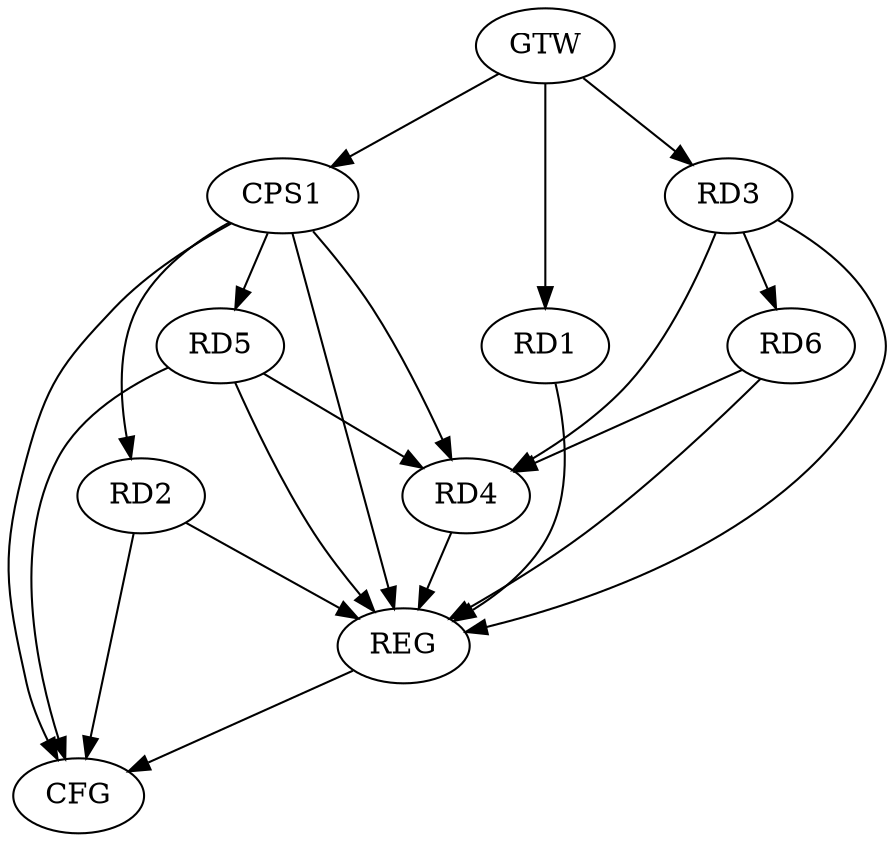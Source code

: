 strict digraph G {
  RD1 [ label="RD1" ];
  RD2 [ label="RD2" ];
  RD3 [ label="RD3" ];
  RD4 [ label="RD4" ];
  RD5 [ label="RD5" ];
  RD6 [ label="RD6" ];
  CPS1 [ label="CPS1" ];
  GTW [ label="GTW" ];
  REG [ label="REG" ];
  CFG [ label="CFG" ];
  RD3 -> RD4;
  RD3 -> RD6;
  RD6 -> RD4;
  CPS1 -> RD2;
  CPS1 -> RD4;
  CPS1 -> RD5;
  GTW -> RD1;
  GTW -> RD3;
  GTW -> CPS1;
  RD1 -> REG;
  RD2 -> REG;
  RD3 -> REG;
  RD4 -> REG;
  RD5 -> REG;
  RD6 -> REG;
  CPS1 -> REG;
  RD5 -> CFG;
  RD2 -> CFG;
  CPS1 -> CFG;
  REG -> CFG;
  RD5 -> RD4;
}
